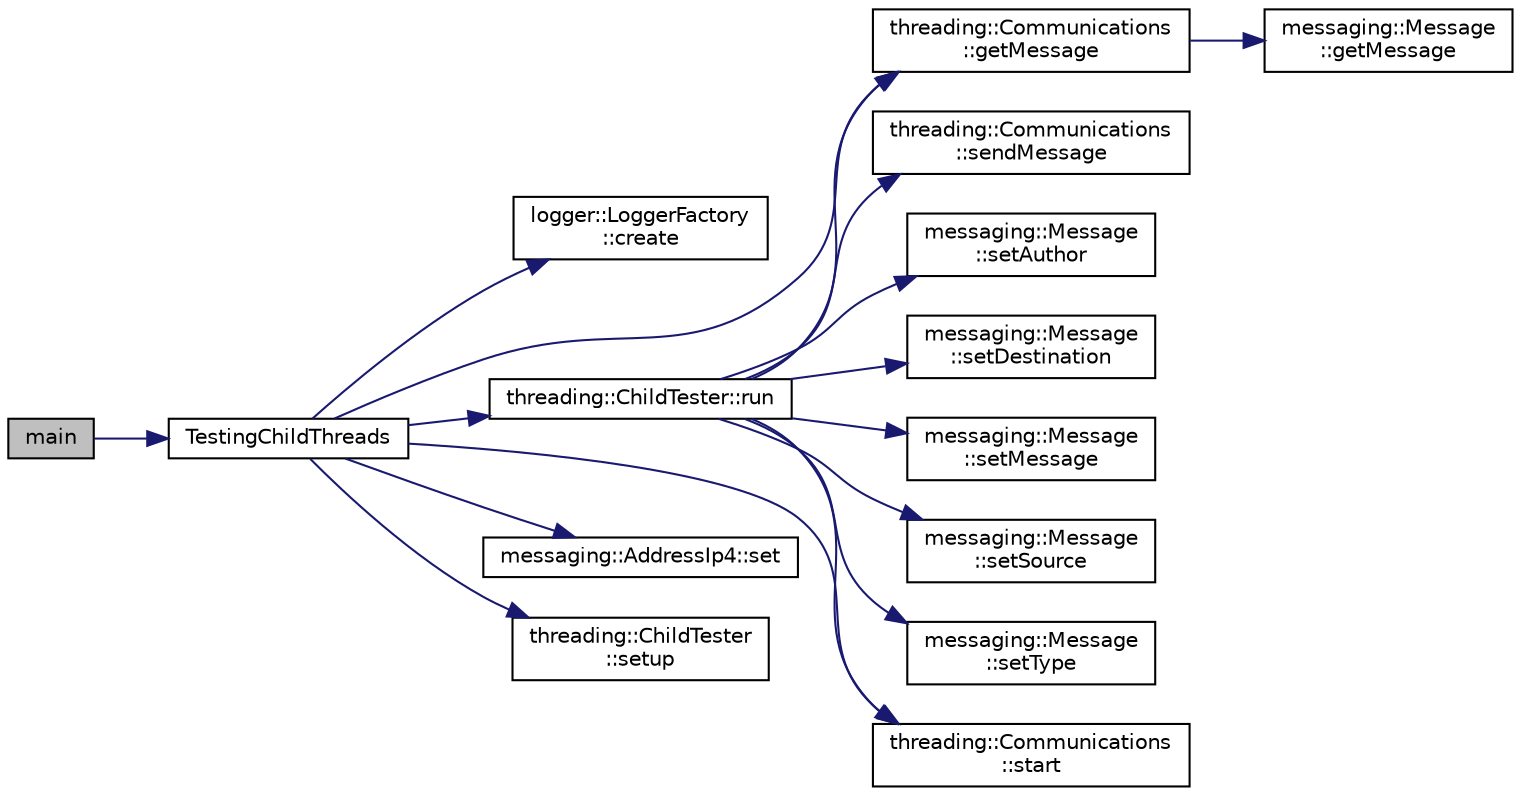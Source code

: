 digraph "main"
{
 // LATEX_PDF_SIZE
  edge [fontname="Helvetica",fontsize="10",labelfontname="Helvetica",labelfontsize="10"];
  node [fontname="Helvetica",fontsize="10",shape=record];
  rankdir="LR";
  Node1 [label="main",height=0.2,width=0.4,color="black", fillcolor="grey75", style="filled", fontcolor="black",tooltip=" "];
  Node1 -> Node2 [color="midnightblue",fontsize="10",style="solid",fontname="Helvetica"];
  Node2 [label="TestingChildThreads",height=0.2,width=0.4,color="black", fillcolor="white", style="filled",URL="$_c_s_e687___test_harness_8cpp.html#a91539862d89171fdca0918d2153c0fe4",tooltip="This is the best method, I mean function in the world."];
  Node2 -> Node3 [color="midnightblue",fontsize="10",style="solid",fontname="Helvetica"];
  Node3 [label="logger::LoggerFactory\l::create",height=0.2,width=0.4,color="black", fillcolor="white", style="filled",URL="$classlogger_1_1_logger_factory.html#ad30ef96fa81fae82fb969e49c7e5c4a7",tooltip=" "];
  Node2 -> Node4 [color="midnightblue",fontsize="10",style="solid",fontname="Helvetica"];
  Node4 [label="threading::Communications\l::getMessage",height=0.2,width=0.4,color="black", fillcolor="white", style="filled",URL="$classthreading_1_1_communications.html#acdd2033e83d33cb475c38bb3652a257c",tooltip=" "];
  Node4 -> Node5 [color="midnightblue",fontsize="10",style="solid",fontname="Helvetica"];
  Node5 [label="messaging::Message\l::getMessage",height=0.2,width=0.4,color="black", fillcolor="white", style="filled",URL="$classmessaging_1_1_message.html#a10e3fe197efff8565232d7df23d8c19c",tooltip=" "];
  Node2 -> Node6 [color="midnightblue",fontsize="10",style="solid",fontname="Helvetica"];
  Node6 [label="threading::ChildTester::run",height=0.2,width=0.4,color="black", fillcolor="white", style="filled",URL="$classthreading_1_1_child_tester.html#a2386c985f1d24cb6f143b658f4376ba5",tooltip=" "];
  Node6 -> Node4 [color="midnightblue",fontsize="10",style="solid",fontname="Helvetica"];
  Node6 -> Node7 [color="midnightblue",fontsize="10",style="solid",fontname="Helvetica"];
  Node7 [label="threading::Communications\l::sendMessage",height=0.2,width=0.4,color="black", fillcolor="white", style="filled",URL="$classthreading_1_1_communications.html#ada375187f772d76c0dc07bdde2a90ee1",tooltip=" "];
  Node6 -> Node8 [color="midnightblue",fontsize="10",style="solid",fontname="Helvetica"];
  Node8 [label="messaging::Message\l::setAuthor",height=0.2,width=0.4,color="black", fillcolor="white", style="filled",URL="$classmessaging_1_1_message.html#ab0f55e68e96819e721fb86f6325bedb1",tooltip=" "];
  Node6 -> Node9 [color="midnightblue",fontsize="10",style="solid",fontname="Helvetica"];
  Node9 [label="messaging::Message\l::setDestination",height=0.2,width=0.4,color="black", fillcolor="white", style="filled",URL="$classmessaging_1_1_message.html#a6a8474a05ea9ff0ea29c2fdc5933fd49",tooltip=" "];
  Node6 -> Node10 [color="midnightblue",fontsize="10",style="solid",fontname="Helvetica"];
  Node10 [label="messaging::Message\l::setMessage",height=0.2,width=0.4,color="black", fillcolor="white", style="filled",URL="$classmessaging_1_1_message.html#a598339cd6881bb7eff09d4b7102177b8",tooltip=" "];
  Node6 -> Node11 [color="midnightblue",fontsize="10",style="solid",fontname="Helvetica"];
  Node11 [label="messaging::Message\l::setSource",height=0.2,width=0.4,color="black", fillcolor="white", style="filled",URL="$classmessaging_1_1_message.html#ab4d378355cc6c101ab996abd69aa22a7",tooltip=" "];
  Node6 -> Node12 [color="midnightblue",fontsize="10",style="solid",fontname="Helvetica"];
  Node12 [label="messaging::Message\l::setType",height=0.2,width=0.4,color="black", fillcolor="white", style="filled",URL="$classmessaging_1_1_message.html#a62ee84a9b628706dff9f1828ea464d28",tooltip=" "];
  Node6 -> Node13 [color="midnightblue",fontsize="10",style="solid",fontname="Helvetica"];
  Node13 [label="threading::Communications\l::start",height=0.2,width=0.4,color="black", fillcolor="white", style="filled",URL="$classthreading_1_1_communications.html#ab3028ee8a9da98f0dd61f0af4644a504",tooltip=" "];
  Node2 -> Node14 [color="midnightblue",fontsize="10",style="solid",fontname="Helvetica"];
  Node14 [label="messaging::AddressIp4::set",height=0.2,width=0.4,color="black", fillcolor="white", style="filled",URL="$classmessaging_1_1_address_ip4.html#ad08d08fac93c0afb96b4061b6085281b",tooltip=" "];
  Node2 -> Node15 [color="midnightblue",fontsize="10",style="solid",fontname="Helvetica"];
  Node15 [label="threading::ChildTester\l::setup",height=0.2,width=0.4,color="black", fillcolor="white", style="filled",URL="$classthreading_1_1_child_tester.html#a050212b10dab399b7acc165f5eded92a",tooltip=" "];
  Node2 -> Node13 [color="midnightblue",fontsize="10",style="solid",fontname="Helvetica"];
}

